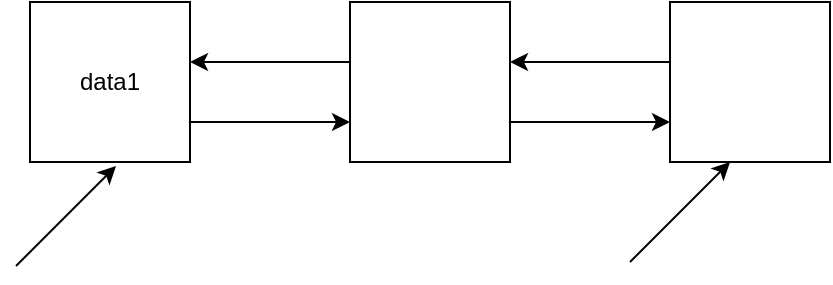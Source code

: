 <mxfile version="16.2.7" type="github">
  <diagram id="N-n1nX_3dNojhys9q78M" name="Page-1">
    <mxGraphModel dx="796" dy="432" grid="1" gridSize="10" guides="1" tooltips="1" connect="1" arrows="1" fold="1" page="1" pageScale="1" pageWidth="827" pageHeight="1169" math="0" shadow="0">
      <root>
        <mxCell id="0" />
        <mxCell id="1" parent="0" />
        <mxCell id="-6L-YQLgi0TW_CS2mfel-5" value="" style="edgeStyle=orthogonalEdgeStyle;rounded=0;orthogonalLoop=1;jettySize=auto;html=1;" parent="1" source="-6L-YQLgi0TW_CS2mfel-1" target="-6L-YQLgi0TW_CS2mfel-2" edge="1">
          <mxGeometry relative="1" as="geometry">
            <Array as="points">
              <mxPoint x="190" y="180" />
              <mxPoint x="190" y="180" />
            </Array>
          </mxGeometry>
        </mxCell>
        <mxCell id="-6L-YQLgi0TW_CS2mfel-1" value="data1" style="whiteSpace=wrap;html=1;aspect=fixed;" parent="1" vertex="1">
          <mxGeometry x="80" y="120" width="80" height="80" as="geometry" />
        </mxCell>
        <mxCell id="-6L-YQLgi0TW_CS2mfel-7" value="" style="edgeStyle=orthogonalEdgeStyle;rounded=0;orthogonalLoop=1;jettySize=auto;html=1;" parent="1" source="-6L-YQLgi0TW_CS2mfel-2" target="-6L-YQLgi0TW_CS2mfel-1" edge="1">
          <mxGeometry relative="1" as="geometry">
            <Array as="points">
              <mxPoint x="220" y="150" />
              <mxPoint x="220" y="150" />
            </Array>
          </mxGeometry>
        </mxCell>
        <mxCell id="-6L-YQLgi0TW_CS2mfel-9" value="" style="edgeStyle=orthogonalEdgeStyle;rounded=0;orthogonalLoop=1;jettySize=auto;html=1;" parent="1" source="-6L-YQLgi0TW_CS2mfel-2" target="-6L-YQLgi0TW_CS2mfel-3" edge="1">
          <mxGeometry relative="1" as="geometry">
            <Array as="points">
              <mxPoint x="360" y="180" />
              <mxPoint x="360" y="180" />
            </Array>
          </mxGeometry>
        </mxCell>
        <mxCell id="-6L-YQLgi0TW_CS2mfel-2" value="" style="whiteSpace=wrap;html=1;aspect=fixed;" parent="1" vertex="1">
          <mxGeometry x="240" y="120" width="80" height="80" as="geometry" />
        </mxCell>
        <mxCell id="-6L-YQLgi0TW_CS2mfel-10" value="" style="edgeStyle=orthogonalEdgeStyle;rounded=0;orthogonalLoop=1;jettySize=auto;html=1;" parent="1" source="-6L-YQLgi0TW_CS2mfel-3" target="-6L-YQLgi0TW_CS2mfel-2" edge="1">
          <mxGeometry relative="1" as="geometry">
            <Array as="points">
              <mxPoint x="380" y="150" />
              <mxPoint x="380" y="150" />
            </Array>
          </mxGeometry>
        </mxCell>
        <mxCell id="-6L-YQLgi0TW_CS2mfel-3" value="" style="whiteSpace=wrap;html=1;aspect=fixed;" parent="1" vertex="1">
          <mxGeometry x="400" y="120" width="80" height="80" as="geometry" />
        </mxCell>
        <mxCell id="OJQGpNLgBTTPN4co0Adx-1" value="" style="endArrow=classic;html=1;rounded=0;" edge="1" parent="1">
          <mxGeometry width="50" height="50" relative="1" as="geometry">
            <mxPoint x="380" y="250" as="sourcePoint" />
            <mxPoint x="430" y="200" as="targetPoint" />
          </mxGeometry>
        </mxCell>
        <mxCell id="OJQGpNLgBTTPN4co0Adx-2" value="" style="endArrow=classic;html=1;rounded=0;" edge="1" parent="1">
          <mxGeometry width="50" height="50" relative="1" as="geometry">
            <mxPoint x="73" y="252" as="sourcePoint" />
            <mxPoint x="123" y="202" as="targetPoint" />
          </mxGeometry>
        </mxCell>
      </root>
    </mxGraphModel>
  </diagram>
</mxfile>
